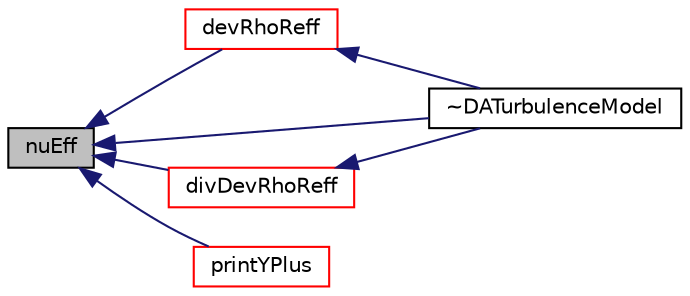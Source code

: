 digraph "nuEff"
{
  bgcolor="transparent";
  edge [fontname="Helvetica",fontsize="10",labelfontname="Helvetica",labelfontsize="10"];
  node [fontname="Helvetica",fontsize="10",shape=record];
  rankdir="LR";
  Node153 [label="nuEff",height=0.2,width=0.4,color="black", fillcolor="grey75", style="filled", fontcolor="black"];
  Node153 -> Node154 [dir="back",color="midnightblue",fontsize="10",style="solid",fontname="Helvetica"];
  Node154 [label="devRhoReff",height=0.2,width=0.4,color="red",URL="$classFoam_1_1DATurbulenceModel.html#aef94ed444c2b8b4b333665ea4792d692",tooltip="dev terms "];
  Node154 -> Node159 [dir="back",color="midnightblue",fontsize="10",style="solid",fontname="Helvetica"];
  Node159 [label="~DATurbulenceModel",height=0.2,width=0.4,color="black",URL="$classFoam_1_1DATurbulenceModel.html#a4da443a900be70678681adc3cb584741"];
  Node153 -> Node160 [dir="back",color="midnightblue",fontsize="10",style="solid",fontname="Helvetica"];
  Node160 [label="divDevRhoReff",height=0.2,width=0.4,color="red",URL="$classFoam_1_1DATurbulenceModel.html#a0c7033497464f2d4fd1241104e55bc51",tooltip="divDev terms "];
  Node160 -> Node159 [dir="back",color="midnightblue",fontsize="10",style="solid",fontname="Helvetica"];
  Node153 -> Node168 [dir="back",color="midnightblue",fontsize="10",style="solid",fontname="Helvetica"];
  Node168 [label="printYPlus",height=0.2,width=0.4,color="red",URL="$classFoam_1_1DATurbulenceModel.html#a45a5b7ae829ea8e200332ce6a19e5a1e",tooltip="print the min max and mean yPlus to screen "];
  Node153 -> Node159 [dir="back",color="midnightblue",fontsize="10",style="solid",fontname="Helvetica"];
}
